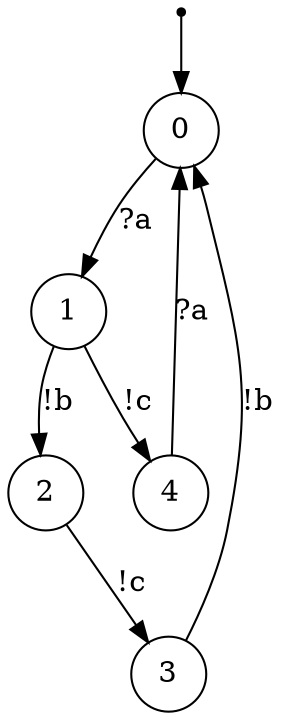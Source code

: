 digraph {
 node [shape=point] ENTRY
 node [shape=circle]
 ENTRY -> 0
0 -> 1 [label="?a"]
1 -> 4 [label="!c"]
4 -> 0 [label="?a"]
1 -> 2 [label="!b"]
2 -> 3 [label="!c"]
3 -> 0 [label="!b"]
}